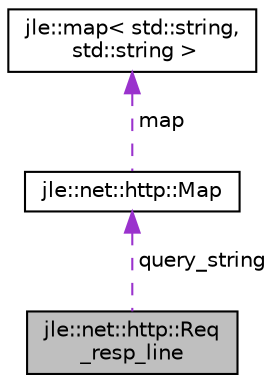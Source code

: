 digraph "jle::net::http::Req_resp_line"
{
  edge [fontname="Helvetica",fontsize="10",labelfontname="Helvetica",labelfontsize="10"];
  node [fontname="Helvetica",fontsize="10",shape=record];
  Node1 [label="jle::net::http::Req\l_resp_line",height=0.2,width=0.4,color="black", fillcolor="grey75", style="filled", fontcolor="black"];
  Node2 -> Node1 [dir="back",color="darkorchid3",fontsize="10",style="dashed",label=" query_string" ,fontname="Helvetica"];
  Node2 [label="jle::net::http::Map",height=0.2,width=0.4,color="black", fillcolor="white", style="filled",URL="$structjle_1_1net_1_1http_1_1_map.html"];
  Node3 -> Node2 [dir="back",color="darkorchid3",fontsize="10",style="dashed",label=" map" ,fontname="Helvetica"];
  Node3 [label="jle::map\< std::string,\l std::string \>",height=0.2,width=0.4,color="black", fillcolor="white", style="filled",URL="$classjle_1_1map.html"];
}
